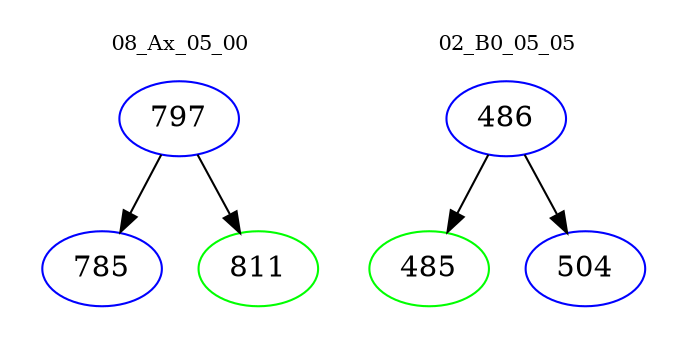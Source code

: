 digraph{
subgraph cluster_0 {
color = white
label = "08_Ax_05_00";
fontsize=10;
T0_797 [label="797", color="blue"]
T0_797 -> T0_785 [color="black"]
T0_785 [label="785", color="blue"]
T0_797 -> T0_811 [color="black"]
T0_811 [label="811", color="green"]
}
subgraph cluster_1 {
color = white
label = "02_B0_05_05";
fontsize=10;
T1_486 [label="486", color="blue"]
T1_486 -> T1_485 [color="black"]
T1_485 [label="485", color="green"]
T1_486 -> T1_504 [color="black"]
T1_504 [label="504", color="blue"]
}
}
